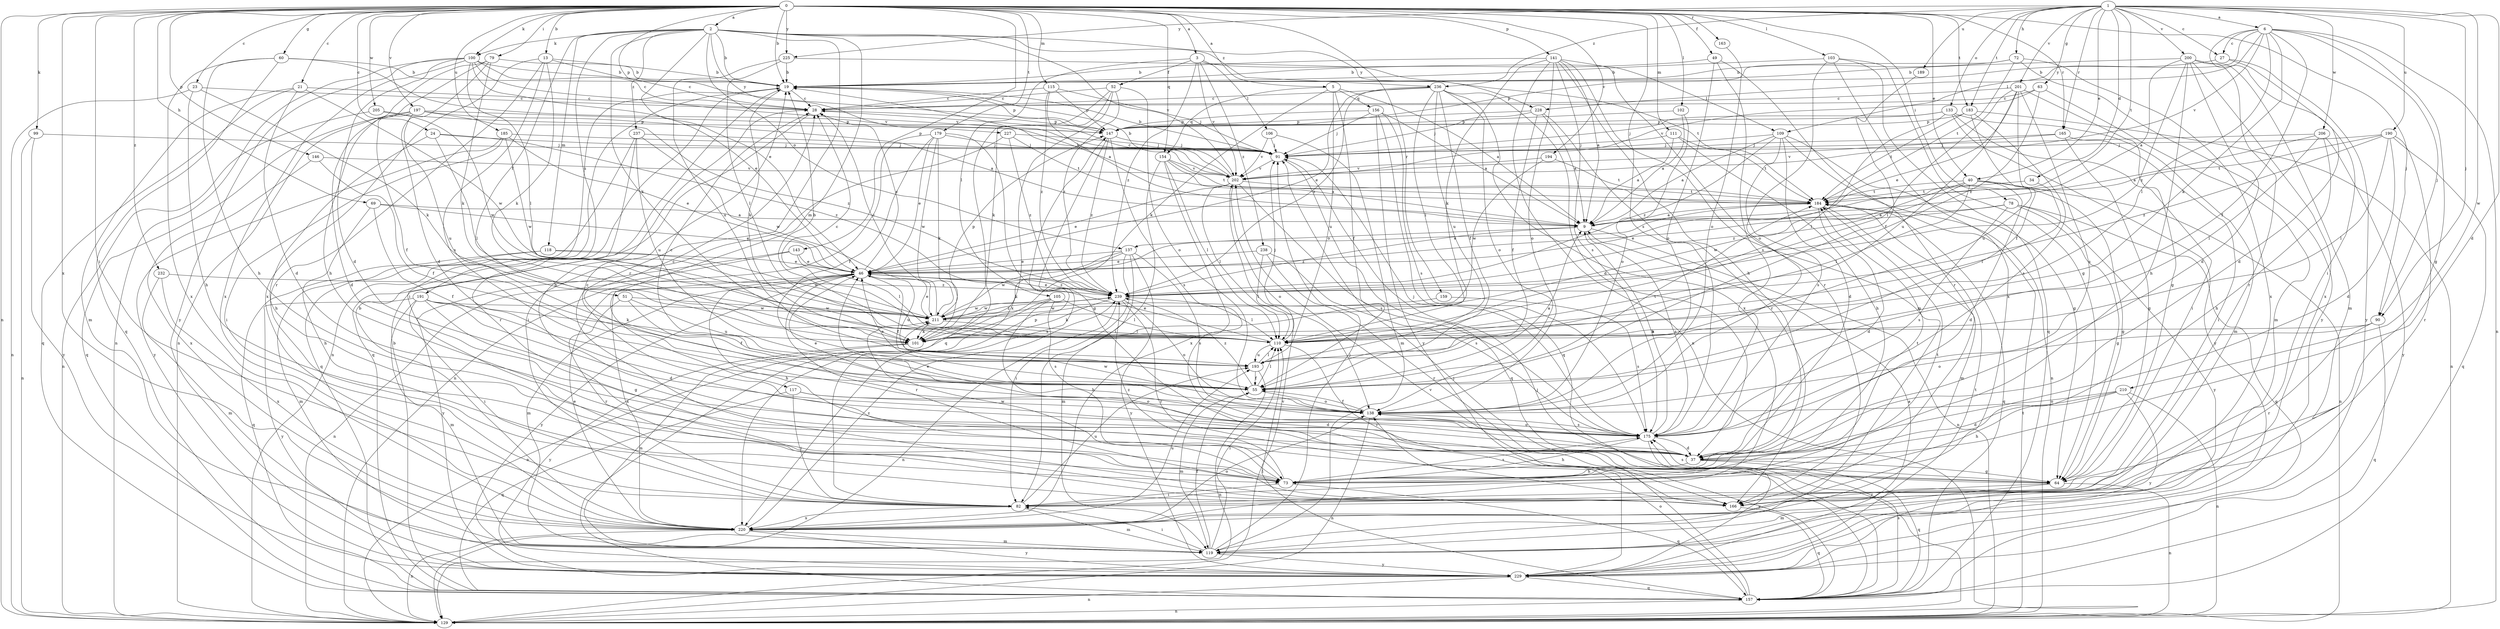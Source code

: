 strict digraph  {
0;
1;
2;
3;
5;
6;
9;
13;
19;
21;
23;
24;
27;
28;
34;
37;
40;
46;
49;
51;
52;
55;
60;
63;
64;
69;
72;
73;
78;
79;
82;
90;
91;
99;
100;
101;
102;
103;
105;
106;
109;
110;
111;
115;
117;
118;
119;
129;
133;
137;
138;
141;
143;
146;
147;
154;
156;
157;
159;
163;
165;
166;
175;
179;
183;
184;
185;
189;
190;
191;
193;
194;
197;
200;
201;
202;
205;
206;
210;
211;
220;
225;
227;
228;
229;
232;
236;
237;
238;
239;
0 -> 2  [label=a];
0 -> 3  [label=a];
0 -> 5  [label=a];
0 -> 13  [label=b];
0 -> 19  [label=b];
0 -> 21  [label=c];
0 -> 23  [label=c];
0 -> 24  [label=c];
0 -> 40  [label=e];
0 -> 49  [label=f];
0 -> 60  [label=g];
0 -> 69  [label=h];
0 -> 78  [label=i];
0 -> 79  [label=i];
0 -> 82  [label=i];
0 -> 90  [label=j];
0 -> 99  [label=k];
0 -> 100  [label=k];
0 -> 102  [label=l];
0 -> 103  [label=l];
0 -> 111  [label=m];
0 -> 115  [label=m];
0 -> 129  [label=n];
0 -> 141  [label=p];
0 -> 143  [label=p];
0 -> 146  [label=p];
0 -> 147  [label=p];
0 -> 154  [label=q];
0 -> 159  [label=r];
0 -> 163  [label=r];
0 -> 165  [label=r];
0 -> 175  [label=s];
0 -> 179  [label=t];
0 -> 183  [label=t];
0 -> 185  [label=u];
0 -> 194  [label=v];
0 -> 197  [label=v];
0 -> 205  [label=w];
0 -> 220  [label=x];
0 -> 225  [label=y];
0 -> 232  [label=z];
1 -> 6  [label=a];
1 -> 27  [label=c];
1 -> 34  [label=d];
1 -> 37  [label=d];
1 -> 40  [label=e];
1 -> 63  [label=g];
1 -> 72  [label=h];
1 -> 90  [label=j];
1 -> 133  [label=o];
1 -> 165  [label=r];
1 -> 183  [label=t];
1 -> 184  [label=t];
1 -> 189  [label=u];
1 -> 190  [label=u];
1 -> 200  [label=v];
1 -> 201  [label=v];
1 -> 206  [label=w];
1 -> 210  [label=w];
1 -> 225  [label=y];
1 -> 236  [label=z];
2 -> 19  [label=b];
2 -> 46  [label=e];
2 -> 51  [label=f];
2 -> 100  [label=k];
2 -> 101  [label=k];
2 -> 117  [label=m];
2 -> 118  [label=m];
2 -> 137  [label=o];
2 -> 166  [label=r];
2 -> 191  [label=u];
2 -> 202  [label=v];
2 -> 227  [label=y];
2 -> 228  [label=y];
2 -> 236  [label=z];
2 -> 237  [label=z];
3 -> 52  [label=f];
3 -> 105  [label=l];
3 -> 106  [label=l];
3 -> 109  [label=l];
3 -> 202  [label=v];
3 -> 238  [label=z];
3 -> 239  [label=z];
5 -> 9  [label=a];
5 -> 55  [label=f];
5 -> 101  [label=k];
5 -> 154  [label=q];
5 -> 156  [label=q];
5 -> 193  [label=u];
6 -> 27  [label=c];
6 -> 55  [label=f];
6 -> 64  [label=g];
6 -> 82  [label=i];
6 -> 90  [label=j];
6 -> 101  [label=k];
6 -> 109  [label=l];
6 -> 110  [label=l];
6 -> 129  [label=n];
6 -> 202  [label=v];
6 -> 228  [label=y];
9 -> 129  [label=n];
9 -> 137  [label=o];
9 -> 175  [label=s];
9 -> 239  [label=z];
13 -> 19  [label=b];
13 -> 28  [label=c];
13 -> 101  [label=k];
13 -> 166  [label=r];
13 -> 175  [label=s];
13 -> 220  [label=x];
19 -> 28  [label=c];
19 -> 82  [label=i];
19 -> 101  [label=k];
19 -> 129  [label=n];
19 -> 147  [label=p];
21 -> 28  [label=c];
21 -> 37  [label=d];
21 -> 119  [label=m];
21 -> 157  [label=q];
21 -> 211  [label=w];
23 -> 28  [label=c];
23 -> 73  [label=h];
23 -> 101  [label=k];
23 -> 129  [label=n];
24 -> 73  [label=h];
24 -> 91  [label=j];
24 -> 110  [label=l];
24 -> 239  [label=z];
27 -> 19  [label=b];
27 -> 37  [label=d];
27 -> 229  [label=y];
28 -> 147  [label=p];
28 -> 157  [label=q];
34 -> 110  [label=l];
34 -> 184  [label=t];
37 -> 28  [label=c];
37 -> 46  [label=e];
37 -> 64  [label=g];
37 -> 73  [label=h];
37 -> 157  [label=q];
40 -> 37  [label=d];
40 -> 64  [label=g];
40 -> 110  [label=l];
40 -> 129  [label=n];
40 -> 184  [label=t];
40 -> 211  [label=w];
40 -> 239  [label=z];
46 -> 28  [label=c];
46 -> 55  [label=f];
46 -> 73  [label=h];
46 -> 119  [label=m];
46 -> 166  [label=r];
46 -> 193  [label=u];
46 -> 220  [label=x];
46 -> 229  [label=y];
46 -> 239  [label=z];
49 -> 19  [label=b];
49 -> 138  [label=o];
49 -> 166  [label=r];
49 -> 175  [label=s];
51 -> 55  [label=f];
51 -> 166  [label=r];
51 -> 193  [label=u];
51 -> 211  [label=w];
52 -> 28  [label=c];
52 -> 101  [label=k];
52 -> 138  [label=o];
52 -> 157  [label=q];
52 -> 220  [label=x];
52 -> 239  [label=z];
55 -> 9  [label=a];
55 -> 28  [label=c];
55 -> 46  [label=e];
55 -> 110  [label=l];
55 -> 119  [label=m];
55 -> 138  [label=o];
55 -> 184  [label=t];
55 -> 239  [label=z];
60 -> 19  [label=b];
60 -> 73  [label=h];
60 -> 157  [label=q];
60 -> 202  [label=v];
60 -> 220  [label=x];
63 -> 28  [label=c];
63 -> 119  [label=m];
63 -> 202  [label=v];
63 -> 239  [label=z];
64 -> 19  [label=b];
64 -> 119  [label=m];
64 -> 129  [label=n];
64 -> 166  [label=r];
64 -> 175  [label=s];
69 -> 9  [label=a];
69 -> 46  [label=e];
69 -> 55  [label=f];
69 -> 73  [label=h];
72 -> 19  [label=b];
72 -> 147  [label=p];
72 -> 184  [label=t];
72 -> 220  [label=x];
72 -> 229  [label=y];
73 -> 82  [label=i];
73 -> 157  [label=q];
73 -> 175  [label=s];
73 -> 184  [label=t];
73 -> 211  [label=w];
73 -> 239  [label=z];
78 -> 9  [label=a];
78 -> 46  [label=e];
78 -> 64  [label=g];
78 -> 157  [label=q];
78 -> 175  [label=s];
78 -> 229  [label=y];
79 -> 19  [label=b];
79 -> 37  [label=d];
79 -> 73  [label=h];
79 -> 101  [label=k];
79 -> 129  [label=n];
82 -> 119  [label=m];
82 -> 147  [label=p];
82 -> 184  [label=t];
82 -> 193  [label=u];
82 -> 220  [label=x];
90 -> 101  [label=k];
90 -> 138  [label=o];
90 -> 157  [label=q];
90 -> 166  [label=r];
91 -> 19  [label=b];
91 -> 157  [label=q];
91 -> 202  [label=v];
99 -> 91  [label=j];
99 -> 129  [label=n];
99 -> 229  [label=y];
100 -> 19  [label=b];
100 -> 28  [label=c];
100 -> 37  [label=d];
100 -> 46  [label=e];
100 -> 110  [label=l];
100 -> 129  [label=n];
100 -> 202  [label=v];
100 -> 220  [label=x];
100 -> 229  [label=y];
101 -> 119  [label=m];
101 -> 229  [label=y];
102 -> 9  [label=a];
102 -> 138  [label=o];
102 -> 147  [label=p];
103 -> 19  [label=b];
103 -> 64  [label=g];
103 -> 138  [label=o];
103 -> 157  [label=q];
103 -> 220  [label=x];
105 -> 73  [label=h];
105 -> 110  [label=l];
105 -> 129  [label=n];
105 -> 175  [label=s];
105 -> 211  [label=w];
106 -> 91  [label=j];
106 -> 119  [label=m];
106 -> 202  [label=v];
109 -> 9  [label=a];
109 -> 37  [label=d];
109 -> 64  [label=g];
109 -> 91  [label=j];
109 -> 129  [label=n];
109 -> 175  [label=s];
109 -> 239  [label=z];
110 -> 19  [label=b];
110 -> 28  [label=c];
110 -> 46  [label=e];
110 -> 91  [label=j];
110 -> 166  [label=r];
110 -> 193  [label=u];
111 -> 9  [label=a];
111 -> 73  [label=h];
111 -> 91  [label=j];
111 -> 184  [label=t];
115 -> 9  [label=a];
115 -> 28  [label=c];
115 -> 91  [label=j];
115 -> 147  [label=p];
115 -> 239  [label=z];
117 -> 37  [label=d];
117 -> 82  [label=i];
117 -> 138  [label=o];
117 -> 157  [label=q];
118 -> 46  [label=e];
118 -> 119  [label=m];
118 -> 157  [label=q];
118 -> 211  [label=w];
119 -> 55  [label=f];
119 -> 82  [label=i];
119 -> 91  [label=j];
119 -> 110  [label=l];
119 -> 229  [label=y];
129 -> 91  [label=j];
129 -> 184  [label=t];
129 -> 202  [label=v];
133 -> 82  [label=i];
133 -> 91  [label=j];
133 -> 110  [label=l];
133 -> 119  [label=m];
133 -> 147  [label=p];
133 -> 229  [label=y];
137 -> 46  [label=e];
137 -> 82  [label=i];
137 -> 101  [label=k];
137 -> 119  [label=m];
137 -> 175  [label=s];
137 -> 211  [label=w];
137 -> 229  [label=y];
138 -> 28  [label=c];
138 -> 46  [label=e];
138 -> 55  [label=f];
138 -> 129  [label=n];
138 -> 175  [label=s];
138 -> 211  [label=w];
141 -> 9  [label=a];
141 -> 19  [label=b];
141 -> 73  [label=h];
141 -> 101  [label=k];
141 -> 119  [label=m];
141 -> 129  [label=n];
141 -> 138  [label=o];
141 -> 166  [label=r];
141 -> 175  [label=s];
143 -> 46  [label=e];
143 -> 110  [label=l];
143 -> 129  [label=n];
143 -> 229  [label=y];
146 -> 55  [label=f];
146 -> 202  [label=v];
146 -> 220  [label=x];
147 -> 91  [label=j];
147 -> 175  [label=s];
147 -> 220  [label=x];
147 -> 239  [label=z];
154 -> 9  [label=a];
154 -> 82  [label=i];
154 -> 110  [label=l];
154 -> 184  [label=t];
154 -> 202  [label=v];
154 -> 220  [label=x];
156 -> 9  [label=a];
156 -> 91  [label=j];
156 -> 147  [label=p];
156 -> 157  [label=q];
156 -> 175  [label=s];
156 -> 229  [label=y];
157 -> 19  [label=b];
157 -> 91  [label=j];
157 -> 110  [label=l];
157 -> 129  [label=n];
157 -> 138  [label=o];
157 -> 175  [label=s];
157 -> 202  [label=v];
159 -> 175  [label=s];
159 -> 211  [label=w];
163 -> 138  [label=o];
165 -> 64  [label=g];
165 -> 82  [label=i];
165 -> 91  [label=j];
165 -> 202  [label=v];
166 -> 157  [label=q];
175 -> 9  [label=a];
175 -> 37  [label=d];
175 -> 73  [label=h];
175 -> 91  [label=j];
175 -> 138  [label=o];
175 -> 229  [label=y];
179 -> 46  [label=e];
179 -> 55  [label=f];
179 -> 64  [label=g];
179 -> 91  [label=j];
179 -> 101  [label=k];
179 -> 129  [label=n];
179 -> 211  [label=w];
183 -> 129  [label=n];
183 -> 147  [label=p];
183 -> 175  [label=s];
183 -> 184  [label=t];
183 -> 193  [label=u];
184 -> 9  [label=a];
184 -> 19  [label=b];
184 -> 37  [label=d];
184 -> 46  [label=e];
184 -> 119  [label=m];
184 -> 157  [label=q];
185 -> 46  [label=e];
185 -> 82  [label=i];
185 -> 91  [label=j];
185 -> 211  [label=w];
185 -> 229  [label=y];
189 -> 55  [label=f];
190 -> 37  [label=d];
190 -> 91  [label=j];
190 -> 110  [label=l];
190 -> 157  [label=q];
190 -> 166  [label=r];
190 -> 184  [label=t];
190 -> 239  [label=z];
191 -> 37  [label=d];
191 -> 64  [label=g];
191 -> 82  [label=i];
191 -> 101  [label=k];
191 -> 119  [label=m];
191 -> 211  [label=w];
191 -> 229  [label=y];
193 -> 55  [label=f];
193 -> 110  [label=l];
193 -> 129  [label=n];
194 -> 184  [label=t];
194 -> 202  [label=v];
194 -> 211  [label=w];
197 -> 9  [label=a];
197 -> 37  [label=d];
197 -> 55  [label=f];
197 -> 147  [label=p];
197 -> 157  [label=q];
197 -> 193  [label=u];
197 -> 239  [label=z];
200 -> 9  [label=a];
200 -> 19  [label=b];
200 -> 37  [label=d];
200 -> 73  [label=h];
200 -> 119  [label=m];
200 -> 166  [label=r];
200 -> 220  [label=x];
200 -> 239  [label=z];
201 -> 28  [label=c];
201 -> 46  [label=e];
201 -> 55  [label=f];
201 -> 64  [label=g];
201 -> 110  [label=l];
201 -> 175  [label=s];
201 -> 193  [label=u];
202 -> 19  [label=b];
202 -> 28  [label=c];
202 -> 46  [label=e];
202 -> 110  [label=l];
202 -> 138  [label=o];
202 -> 175  [label=s];
202 -> 184  [label=t];
205 -> 129  [label=n];
205 -> 147  [label=p];
205 -> 211  [label=w];
206 -> 9  [label=a];
206 -> 73  [label=h];
206 -> 91  [label=j];
206 -> 110  [label=l];
206 -> 229  [label=y];
210 -> 37  [label=d];
210 -> 73  [label=h];
210 -> 129  [label=n];
210 -> 138  [label=o];
210 -> 229  [label=y];
211 -> 28  [label=c];
211 -> 46  [label=e];
211 -> 101  [label=k];
211 -> 110  [label=l];
211 -> 147  [label=p];
211 -> 239  [label=z];
220 -> 19  [label=b];
220 -> 46  [label=e];
220 -> 119  [label=m];
220 -> 129  [label=n];
220 -> 138  [label=o];
220 -> 193  [label=u];
220 -> 229  [label=y];
220 -> 239  [label=z];
225 -> 19  [label=b];
225 -> 110  [label=l];
225 -> 184  [label=t];
225 -> 193  [label=u];
227 -> 82  [label=i];
227 -> 91  [label=j];
227 -> 184  [label=t];
227 -> 239  [label=z];
228 -> 9  [label=a];
228 -> 55  [label=f];
228 -> 91  [label=j];
228 -> 147  [label=p];
228 -> 166  [label=r];
229 -> 9  [label=a];
229 -> 129  [label=n];
229 -> 157  [label=q];
229 -> 184  [label=t];
232 -> 119  [label=m];
232 -> 220  [label=x];
232 -> 239  [label=z];
236 -> 28  [label=c];
236 -> 37  [label=d];
236 -> 46  [label=e];
236 -> 55  [label=f];
236 -> 110  [label=l];
236 -> 138  [label=o];
236 -> 193  [label=u];
236 -> 220  [label=x];
236 -> 239  [label=z];
237 -> 91  [label=j];
237 -> 157  [label=q];
237 -> 166  [label=r];
237 -> 193  [label=u];
237 -> 211  [label=w];
238 -> 46  [label=e];
238 -> 110  [label=l];
238 -> 166  [label=r];
238 -> 175  [label=s];
239 -> 46  [label=e];
239 -> 101  [label=k];
239 -> 110  [label=l];
239 -> 129  [label=n];
239 -> 138  [label=o];
239 -> 166  [label=r];
239 -> 211  [label=w];
}
